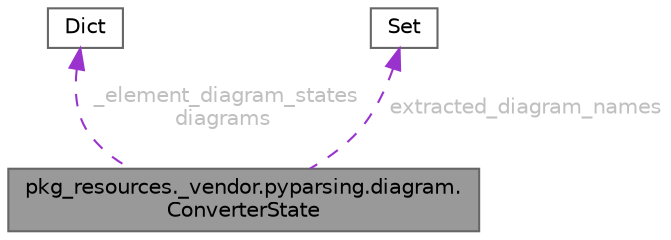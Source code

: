 digraph "pkg_resources._vendor.pyparsing.diagram.ConverterState"
{
 // LATEX_PDF_SIZE
  bgcolor="transparent";
  edge [fontname=Helvetica,fontsize=10,labelfontname=Helvetica,labelfontsize=10];
  node [fontname=Helvetica,fontsize=10,shape=box,height=0.2,width=0.4];
  Node1 [id="Node000001",label="pkg_resources._vendor.pyparsing.diagram.\lConverterState",height=0.2,width=0.4,color="gray40", fillcolor="grey60", style="filled", fontcolor="black",tooltip=" "];
  Node2 -> Node1 [id="edge1_Node000001_Node000002",dir="back",color="darkorchid3",style="dashed",tooltip=" ",label=" _element_diagram_states\ndiagrams",fontcolor="grey" ];
  Node2 [id="Node000002",label="Dict",height=0.2,width=0.4,color="gray40", fillcolor="white", style="filled",tooltip=" "];
  Node3 -> Node1 [id="edge2_Node000001_Node000003",dir="back",color="darkorchid3",style="dashed",tooltip=" ",label=" extracted_diagram_names",fontcolor="grey" ];
  Node3 [id="Node000003",label="Set",height=0.2,width=0.4,color="gray40", fillcolor="white", style="filled",tooltip=" "];
}
